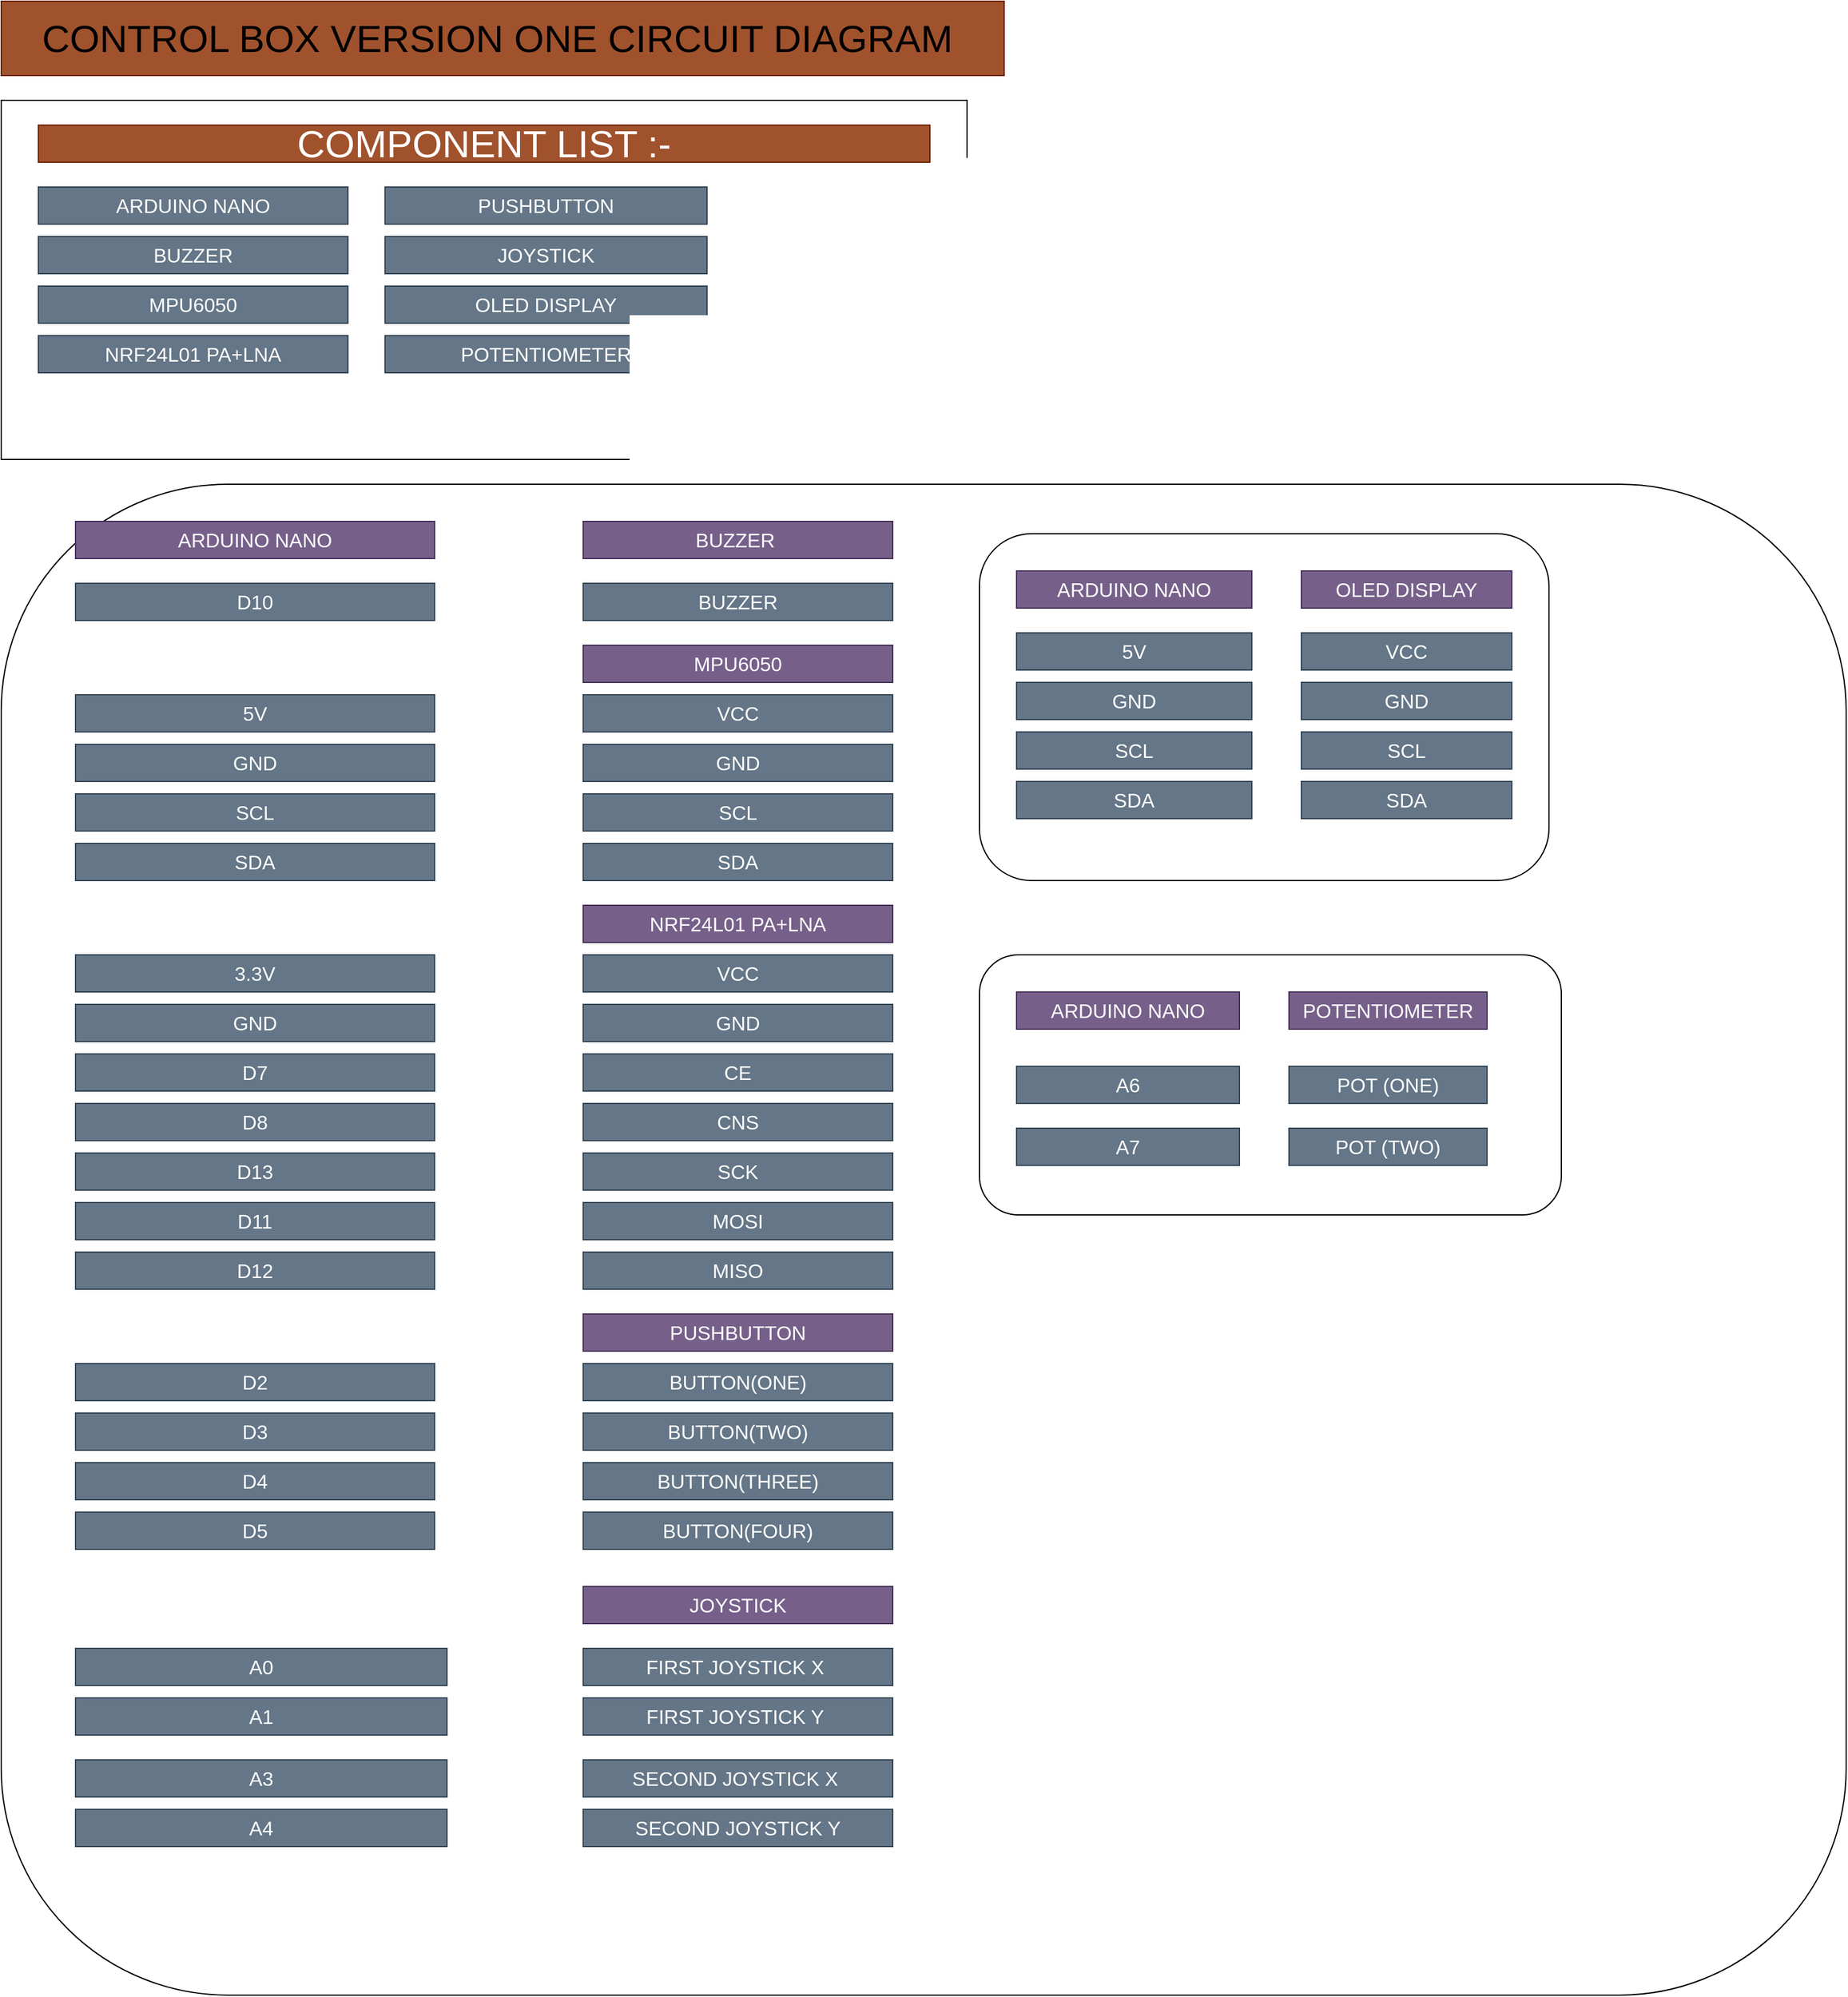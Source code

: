 <mxfile>
    <diagram id="x5oStY-pkUa-8c3lAWK9" name="Page-1">
        <mxGraphModel dx="1064" dy="779" grid="1" gridSize="10" guides="1" tooltips="1" connect="1" arrows="1" fold="1" page="1" pageScale="1" pageWidth="1100" pageHeight="1700" math="0" shadow="0">
            <root>
                <mxCell id="0"/>
                <mxCell id="1" parent="0"/>
                <mxCell id="2" value="" style="rounded=0;whiteSpace=wrap;html=1;fillColor=#a0522d;fontColor=#ffffff;strokeColor=#6D1F00;" vertex="1" parent="1">
                    <mxGeometry x="20" y="10" width="810" height="60" as="geometry"/>
                </mxCell>
                <mxCell id="3" value="CONTROL BOX VERSION ONE CIRCUIT DIAGRAM&amp;nbsp;" style="text;html=1;strokeColor=none;fillColor=none;align=center;verticalAlign=middle;whiteSpace=wrap;rounded=0;fontSize=31;" vertex="1" parent="1">
                    <mxGeometry x="40" y="25" width="770" height="30" as="geometry"/>
                </mxCell>
                <mxCell id="4" value="" style="rounded=0;whiteSpace=wrap;html=1;fontSize=31;" vertex="1" parent="1">
                    <mxGeometry x="20" y="90" width="780" height="290" as="geometry"/>
                </mxCell>
                <mxCell id="5" value="COMPONENT LIST :-" style="text;html=1;strokeColor=#6D1F00;fillColor=#a0522d;align=center;verticalAlign=middle;whiteSpace=wrap;rounded=0;fontSize=31;fontColor=#ffffff;" vertex="1" parent="1">
                    <mxGeometry x="50" y="110" width="720" height="30" as="geometry"/>
                </mxCell>
                <mxCell id="6" value="ARDUINO NANO" style="text;html=1;strokeColor=#314354;fillColor=#647687;align=center;verticalAlign=middle;whiteSpace=wrap;rounded=0;fontSize=16;fontColor=#ffffff;" vertex="1" parent="1">
                    <mxGeometry x="50" y="160" width="250" height="30" as="geometry"/>
                </mxCell>
                <mxCell id="7" value="BUZZER" style="text;html=1;strokeColor=#314354;fillColor=#647687;align=center;verticalAlign=middle;whiteSpace=wrap;rounded=0;fontSize=16;fontColor=#ffffff;" vertex="1" parent="1">
                    <mxGeometry x="50" y="200" width="250" height="30" as="geometry"/>
                </mxCell>
                <mxCell id="8" value="MPU6050" style="text;html=1;strokeColor=#314354;fillColor=#647687;align=center;verticalAlign=middle;whiteSpace=wrap;rounded=0;fontSize=16;fontColor=#ffffff;" vertex="1" parent="1">
                    <mxGeometry x="50" y="240" width="250" height="30" as="geometry"/>
                </mxCell>
                <mxCell id="9" value="NRF24L01 PA+LNA" style="text;html=1;strokeColor=#314354;fillColor=#647687;align=center;verticalAlign=middle;whiteSpace=wrap;rounded=0;fontSize=16;fontColor=#ffffff;" vertex="1" parent="1">
                    <mxGeometry x="50" y="280" width="250" height="30" as="geometry"/>
                </mxCell>
                <mxCell id="10" value="PUSHBUTTON" style="text;html=1;strokeColor=#314354;fillColor=#647687;align=center;verticalAlign=middle;whiteSpace=wrap;rounded=0;fontSize=16;fontColor=#ffffff;" vertex="1" parent="1">
                    <mxGeometry x="330" y="160" width="260" height="30" as="geometry"/>
                </mxCell>
                <mxCell id="11" value="JOYSTICK" style="text;html=1;strokeColor=#314354;fillColor=#647687;align=center;verticalAlign=middle;whiteSpace=wrap;rounded=0;fontSize=16;fontColor=#ffffff;" vertex="1" parent="1">
                    <mxGeometry x="330" y="200" width="260" height="30" as="geometry"/>
                </mxCell>
                <mxCell id="12" value="OLED DISPLAY" style="text;html=1;strokeColor=#314354;fillColor=#647687;align=center;verticalAlign=middle;whiteSpace=wrap;rounded=0;fontSize=16;fontColor=#ffffff;" vertex="1" parent="1">
                    <mxGeometry x="330" y="240" width="260" height="30" as="geometry"/>
                </mxCell>
                <mxCell id="13" value="POTENTIOMETER" style="text;html=1;strokeColor=#314354;fillColor=#647687;align=center;verticalAlign=middle;whiteSpace=wrap;rounded=0;fontSize=16;fontColor=#ffffff;" vertex="1" parent="1">
                    <mxGeometry x="330" y="280" width="260" height="30" as="geometry"/>
                </mxCell>
                <mxCell id="14" value="" style="rounded=1;whiteSpace=wrap;html=1;fontSize=16;" vertex="1" parent="1">
                    <mxGeometry x="20" y="400" width="1490" height="1220" as="geometry"/>
                </mxCell>
                <mxCell id="15" value="ARDUINO NANO" style="text;html=1;strokeColor=#432D57;fillColor=#76608a;align=center;verticalAlign=middle;whiteSpace=wrap;rounded=0;fontSize=16;fontColor=#ffffff;" vertex="1" parent="1">
                    <mxGeometry x="80" y="430" width="290" height="30" as="geometry"/>
                </mxCell>
                <mxCell id="16" value="BUZZER&amp;nbsp;" style="text;html=1;strokeColor=#432D57;fillColor=#76608a;align=center;verticalAlign=middle;whiteSpace=wrap;rounded=0;fontSize=16;fontColor=#ffffff;" vertex="1" parent="1">
                    <mxGeometry x="490" y="430" width="250" height="30" as="geometry"/>
                </mxCell>
                <mxCell id="17" value="BUZZER" style="text;html=1;strokeColor=#314354;fillColor=#647687;align=center;verticalAlign=middle;whiteSpace=wrap;rounded=0;fontSize=16;fontColor=#ffffff;" vertex="1" parent="1">
                    <mxGeometry x="490" y="480" width="250" height="30" as="geometry"/>
                </mxCell>
                <mxCell id="18" value="D10" style="text;html=1;strokeColor=#314354;fillColor=#647687;align=center;verticalAlign=middle;whiteSpace=wrap;rounded=0;fontSize=16;fontColor=#ffffff;" vertex="1" parent="1">
                    <mxGeometry x="80" y="480" width="290" height="30" as="geometry"/>
                </mxCell>
                <mxCell id="19" value="MPU6050" style="text;html=1;strokeColor=#432D57;fillColor=#76608a;align=center;verticalAlign=middle;whiteSpace=wrap;rounded=0;fontSize=16;fontColor=#ffffff;" vertex="1" parent="1">
                    <mxGeometry x="490" y="530" width="250" height="30" as="geometry"/>
                </mxCell>
                <mxCell id="20" value="VCC" style="text;html=1;strokeColor=#314354;fillColor=#647687;align=center;verticalAlign=middle;whiteSpace=wrap;rounded=0;fontSize=16;fontColor=#ffffff;" vertex="1" parent="1">
                    <mxGeometry x="490" y="570" width="250" height="30" as="geometry"/>
                </mxCell>
                <mxCell id="21" value="GND" style="text;html=1;strokeColor=#314354;fillColor=#647687;align=center;verticalAlign=middle;whiteSpace=wrap;rounded=0;fontSize=16;fontColor=#ffffff;" vertex="1" parent="1">
                    <mxGeometry x="490" y="610" width="250" height="30" as="geometry"/>
                </mxCell>
                <mxCell id="22" value="SCL" style="text;html=1;strokeColor=#314354;fillColor=#647687;align=center;verticalAlign=middle;whiteSpace=wrap;rounded=0;fontSize=16;fontColor=#ffffff;" vertex="1" parent="1">
                    <mxGeometry x="490" y="650" width="250" height="30" as="geometry"/>
                </mxCell>
                <mxCell id="23" value="SDA" style="text;html=1;strokeColor=#314354;fillColor=#647687;align=center;verticalAlign=middle;whiteSpace=wrap;rounded=0;fontSize=16;fontColor=#ffffff;" vertex="1" parent="1">
                    <mxGeometry x="490" y="690" width="250" height="30" as="geometry"/>
                </mxCell>
                <mxCell id="24" value="5V" style="text;html=1;strokeColor=#314354;fillColor=#647687;align=center;verticalAlign=middle;whiteSpace=wrap;rounded=0;fontSize=16;fontColor=#ffffff;" vertex="1" parent="1">
                    <mxGeometry x="80" y="570" width="290" height="30" as="geometry"/>
                </mxCell>
                <mxCell id="25" value="GND" style="text;html=1;strokeColor=#314354;fillColor=#647687;align=center;verticalAlign=middle;whiteSpace=wrap;rounded=0;fontSize=16;fontColor=#ffffff;" vertex="1" parent="1">
                    <mxGeometry x="80" y="610" width="290" height="30" as="geometry"/>
                </mxCell>
                <mxCell id="26" value="SCL" style="text;html=1;strokeColor=#314354;fillColor=#647687;align=center;verticalAlign=middle;whiteSpace=wrap;rounded=0;fontSize=16;fontColor=#ffffff;" vertex="1" parent="1">
                    <mxGeometry x="80" y="650" width="290" height="30" as="geometry"/>
                </mxCell>
                <mxCell id="27" value="SDA" style="text;html=1;strokeColor=#314354;fillColor=#647687;align=center;verticalAlign=middle;whiteSpace=wrap;rounded=0;fontSize=16;fontColor=#ffffff;" vertex="1" parent="1">
                    <mxGeometry x="80" y="690" width="290" height="30" as="geometry"/>
                </mxCell>
                <mxCell id="28" value="NRF24L01 PA+LNA" style="text;html=1;strokeColor=#432D57;fillColor=#76608a;align=center;verticalAlign=middle;whiteSpace=wrap;rounded=0;fontSize=16;fontColor=#ffffff;" vertex="1" parent="1">
                    <mxGeometry x="490" y="740" width="250" height="30" as="geometry"/>
                </mxCell>
                <mxCell id="29" value="VCC" style="text;html=1;strokeColor=#314354;fillColor=#647687;align=center;verticalAlign=middle;whiteSpace=wrap;rounded=0;fontSize=16;fontColor=#ffffff;" vertex="1" parent="1">
                    <mxGeometry x="490" y="780" width="250" height="30" as="geometry"/>
                </mxCell>
                <mxCell id="30" value="GND" style="text;html=1;strokeColor=#314354;fillColor=#647687;align=center;verticalAlign=middle;whiteSpace=wrap;rounded=0;fontSize=16;fontColor=#ffffff;" vertex="1" parent="1">
                    <mxGeometry x="490" y="820" width="250" height="30" as="geometry"/>
                </mxCell>
                <mxCell id="31" value="CE" style="text;html=1;strokeColor=#314354;fillColor=#647687;align=center;verticalAlign=middle;whiteSpace=wrap;rounded=0;fontSize=16;fontColor=#ffffff;" vertex="1" parent="1">
                    <mxGeometry x="490" y="860" width="250" height="30" as="geometry"/>
                </mxCell>
                <mxCell id="32" value="CNS" style="text;html=1;strokeColor=#314354;fillColor=#647687;align=center;verticalAlign=middle;whiteSpace=wrap;rounded=0;fontSize=16;fontColor=#ffffff;" vertex="1" parent="1">
                    <mxGeometry x="490" y="900" width="250" height="30" as="geometry"/>
                </mxCell>
                <mxCell id="33" value="SCK" style="text;html=1;strokeColor=#314354;fillColor=#647687;align=center;verticalAlign=middle;whiteSpace=wrap;rounded=0;fontSize=16;fontColor=#ffffff;" vertex="1" parent="1">
                    <mxGeometry x="490" y="940" width="250" height="30" as="geometry"/>
                </mxCell>
                <mxCell id="34" value="MOSI" style="text;html=1;strokeColor=#314354;fillColor=#647687;align=center;verticalAlign=middle;whiteSpace=wrap;rounded=0;fontSize=16;fontColor=#ffffff;" vertex="1" parent="1">
                    <mxGeometry x="490" y="980" width="250" height="30" as="geometry"/>
                </mxCell>
                <mxCell id="35" value="MISO" style="text;html=1;strokeColor=#314354;fillColor=#647687;align=center;verticalAlign=middle;whiteSpace=wrap;rounded=0;fontSize=16;fontColor=#ffffff;" vertex="1" parent="1">
                    <mxGeometry x="490" y="1020" width="250" height="30" as="geometry"/>
                </mxCell>
                <mxCell id="36" value="3.3V" style="text;html=1;strokeColor=#314354;fillColor=#647687;align=center;verticalAlign=middle;whiteSpace=wrap;rounded=0;fontSize=16;fontColor=#ffffff;" vertex="1" parent="1">
                    <mxGeometry x="80" y="780" width="290" height="30" as="geometry"/>
                </mxCell>
                <mxCell id="37" value="GND" style="text;html=1;strokeColor=#314354;fillColor=#647687;align=center;verticalAlign=middle;whiteSpace=wrap;rounded=0;fontSize=16;fontColor=#ffffff;" vertex="1" parent="1">
                    <mxGeometry x="80" y="820" width="290" height="30" as="geometry"/>
                </mxCell>
                <mxCell id="38" value="D7" style="text;html=1;strokeColor=#314354;fillColor=#647687;align=center;verticalAlign=middle;whiteSpace=wrap;rounded=0;fontSize=16;fontColor=#ffffff;" vertex="1" parent="1">
                    <mxGeometry x="80" y="860" width="290" height="30" as="geometry"/>
                </mxCell>
                <mxCell id="39" value="D8" style="text;html=1;strokeColor=#314354;fillColor=#647687;align=center;verticalAlign=middle;whiteSpace=wrap;rounded=0;fontSize=16;fontColor=#ffffff;" vertex="1" parent="1">
                    <mxGeometry x="80" y="900" width="290" height="30" as="geometry"/>
                </mxCell>
                <mxCell id="40" value="D13" style="text;html=1;strokeColor=#314354;fillColor=#647687;align=center;verticalAlign=middle;whiteSpace=wrap;rounded=0;fontSize=16;fontColor=#ffffff;" vertex="1" parent="1">
                    <mxGeometry x="80" y="940" width="290" height="30" as="geometry"/>
                </mxCell>
                <mxCell id="41" value="D11" style="text;html=1;strokeColor=#314354;fillColor=#647687;align=center;verticalAlign=middle;whiteSpace=wrap;rounded=0;fontSize=16;fontColor=#ffffff;" vertex="1" parent="1">
                    <mxGeometry x="80" y="980" width="290" height="30" as="geometry"/>
                </mxCell>
                <mxCell id="42" value="D12" style="text;html=1;strokeColor=#314354;fillColor=#647687;align=center;verticalAlign=middle;whiteSpace=wrap;rounded=0;fontSize=16;fontColor=#ffffff;" vertex="1" parent="1">
                    <mxGeometry x="80" y="1020" width="290" height="30" as="geometry"/>
                </mxCell>
                <mxCell id="43" value="PUSHBUTTON" style="text;html=1;strokeColor=#432D57;fillColor=#76608a;align=center;verticalAlign=middle;whiteSpace=wrap;rounded=0;fontSize=16;fontColor=#ffffff;" vertex="1" parent="1">
                    <mxGeometry x="490" y="1070" width="250" height="30" as="geometry"/>
                </mxCell>
                <mxCell id="44" value="BUTTON(ONE)" style="text;html=1;strokeColor=#314354;fillColor=#647687;align=center;verticalAlign=middle;whiteSpace=wrap;rounded=0;fontSize=16;fontColor=#ffffff;" vertex="1" parent="1">
                    <mxGeometry x="490" y="1110" width="250" height="30" as="geometry"/>
                </mxCell>
                <mxCell id="45" value="BUTTON(TWO)" style="text;html=1;strokeColor=#314354;fillColor=#647687;align=center;verticalAlign=middle;whiteSpace=wrap;rounded=0;fontSize=16;fontColor=#ffffff;" vertex="1" parent="1">
                    <mxGeometry x="490" y="1150" width="250" height="30" as="geometry"/>
                </mxCell>
                <mxCell id="48" value="BUTTON(THREE)" style="text;html=1;strokeColor=#314354;fillColor=#647687;align=center;verticalAlign=middle;whiteSpace=wrap;rounded=0;fontSize=16;fontColor=#ffffff;" vertex="1" parent="1">
                    <mxGeometry x="490" y="1190" width="250" height="30" as="geometry"/>
                </mxCell>
                <mxCell id="49" value="BUTTON(FOUR)" style="text;html=1;strokeColor=#314354;fillColor=#647687;align=center;verticalAlign=middle;whiteSpace=wrap;rounded=0;fontSize=16;fontColor=#ffffff;" vertex="1" parent="1">
                    <mxGeometry x="490" y="1230" width="250" height="30" as="geometry"/>
                </mxCell>
                <mxCell id="50" value="D2" style="text;html=1;strokeColor=#314354;fillColor=#647687;align=center;verticalAlign=middle;whiteSpace=wrap;rounded=0;fontSize=16;fontColor=#ffffff;" vertex="1" parent="1">
                    <mxGeometry x="80" y="1110" width="290" height="30" as="geometry"/>
                </mxCell>
                <mxCell id="51" value="D3" style="text;html=1;strokeColor=#314354;fillColor=#647687;align=center;verticalAlign=middle;whiteSpace=wrap;rounded=0;fontSize=16;fontColor=#ffffff;" vertex="1" parent="1">
                    <mxGeometry x="80" y="1150" width="290" height="30" as="geometry"/>
                </mxCell>
                <mxCell id="52" value="D4" style="text;html=1;strokeColor=#314354;fillColor=#647687;align=center;verticalAlign=middle;whiteSpace=wrap;rounded=0;fontSize=16;fontColor=#ffffff;" vertex="1" parent="1">
                    <mxGeometry x="80" y="1190" width="290" height="30" as="geometry"/>
                </mxCell>
                <mxCell id="53" value="D5" style="text;html=1;strokeColor=#314354;fillColor=#647687;align=center;verticalAlign=middle;whiteSpace=wrap;rounded=0;fontSize=16;fontColor=#ffffff;" vertex="1" parent="1">
                    <mxGeometry x="80" y="1230" width="290" height="30" as="geometry"/>
                </mxCell>
                <mxCell id="55" value="JOYSTICK" style="text;html=1;strokeColor=#432D57;fillColor=#76608a;align=center;verticalAlign=middle;whiteSpace=wrap;rounded=0;fontSize=16;fontColor=#ffffff;" vertex="1" parent="1">
                    <mxGeometry x="490" y="1290" width="250" height="30" as="geometry"/>
                </mxCell>
                <mxCell id="56" value="FIRST JOYSTICK X&amp;nbsp;" style="text;html=1;strokeColor=#314354;fillColor=#647687;align=center;verticalAlign=middle;whiteSpace=wrap;rounded=0;fontSize=16;fontColor=#ffffff;" vertex="1" parent="1">
                    <mxGeometry x="490" y="1340" width="250" height="30" as="geometry"/>
                </mxCell>
                <mxCell id="59" value="FIRST JOYSTICK Y&amp;nbsp;" style="text;html=1;strokeColor=#314354;fillColor=#647687;align=center;verticalAlign=middle;whiteSpace=wrap;rounded=0;fontSize=16;fontColor=#ffffff;" vertex="1" parent="1">
                    <mxGeometry x="490" y="1380" width="250" height="30" as="geometry"/>
                </mxCell>
                <mxCell id="60" value="SECOND JOYSTICK X&amp;nbsp;" style="text;html=1;strokeColor=#314354;fillColor=#647687;align=center;verticalAlign=middle;whiteSpace=wrap;rounded=0;fontSize=16;fontColor=#ffffff;" vertex="1" parent="1">
                    <mxGeometry x="490" y="1430" width="250" height="30" as="geometry"/>
                </mxCell>
                <mxCell id="63" value="SECOND JOYSTICK Y" style="text;html=1;strokeColor=#314354;fillColor=#647687;align=center;verticalAlign=middle;whiteSpace=wrap;rounded=0;fontSize=16;fontColor=#ffffff;" vertex="1" parent="1">
                    <mxGeometry x="490" y="1470" width="250" height="30" as="geometry"/>
                </mxCell>
                <mxCell id="64" value="A0" style="text;html=1;strokeColor=#314354;fillColor=#647687;align=center;verticalAlign=middle;whiteSpace=wrap;rounded=0;fontSize=16;fontColor=#ffffff;" vertex="1" parent="1">
                    <mxGeometry x="80" y="1340" width="300" height="30" as="geometry"/>
                </mxCell>
                <mxCell id="65" value="A1" style="text;html=1;strokeColor=#314354;fillColor=#647687;align=center;verticalAlign=middle;whiteSpace=wrap;rounded=0;fontSize=16;fontColor=#ffffff;" vertex="1" parent="1">
                    <mxGeometry x="80" y="1380" width="300" height="30" as="geometry"/>
                </mxCell>
                <mxCell id="66" value="A3" style="text;html=1;strokeColor=#314354;fillColor=#647687;align=center;verticalAlign=middle;whiteSpace=wrap;rounded=0;fontSize=16;fontColor=#ffffff;" vertex="1" parent="1">
                    <mxGeometry x="80" y="1430" width="300" height="30" as="geometry"/>
                </mxCell>
                <mxCell id="67" value="A4" style="text;html=1;strokeColor=#314354;fillColor=#647687;align=center;verticalAlign=middle;whiteSpace=wrap;rounded=0;fontSize=16;fontColor=#ffffff;" vertex="1" parent="1">
                    <mxGeometry x="80" y="1470" width="300" height="30" as="geometry"/>
                </mxCell>
                <mxCell id="68" value="" style="rounded=1;whiteSpace=wrap;html=1;fontSize=16;" vertex="1" parent="1">
                    <mxGeometry x="810" y="440" width="460" height="280" as="geometry"/>
                </mxCell>
                <mxCell id="69" value="ARDUINO NANO" style="text;html=1;strokeColor=#432D57;fillColor=#76608a;align=center;verticalAlign=middle;whiteSpace=wrap;rounded=0;fontSize=16;fontColor=#ffffff;" vertex="1" parent="1">
                    <mxGeometry x="840" y="470" width="190" height="30" as="geometry"/>
                </mxCell>
                <mxCell id="70" value="OLED DISPLAY" style="text;html=1;strokeColor=#432D57;fillColor=#76608a;align=center;verticalAlign=middle;whiteSpace=wrap;rounded=0;fontSize=16;fontColor=#ffffff;" vertex="1" parent="1">
                    <mxGeometry x="1070" y="470" width="170" height="30" as="geometry"/>
                </mxCell>
                <mxCell id="71" value="VCC" style="text;html=1;strokeColor=#314354;fillColor=#647687;align=center;verticalAlign=middle;whiteSpace=wrap;rounded=0;fontSize=16;fontColor=#ffffff;" vertex="1" parent="1">
                    <mxGeometry x="1070" y="520" width="170" height="30" as="geometry"/>
                </mxCell>
                <mxCell id="72" value="GND" style="text;html=1;strokeColor=#314354;fillColor=#647687;align=center;verticalAlign=middle;whiteSpace=wrap;rounded=0;fontSize=16;fontColor=#ffffff;" vertex="1" parent="1">
                    <mxGeometry x="1070" y="560" width="170" height="30" as="geometry"/>
                </mxCell>
                <mxCell id="73" value="SCL" style="text;html=1;strokeColor=#314354;fillColor=#647687;align=center;verticalAlign=middle;whiteSpace=wrap;rounded=0;fontSize=16;fontColor=#ffffff;" vertex="1" parent="1">
                    <mxGeometry x="1070" y="600" width="170" height="30" as="geometry"/>
                </mxCell>
                <mxCell id="74" value="SDA" style="text;html=1;strokeColor=#314354;fillColor=#647687;align=center;verticalAlign=middle;whiteSpace=wrap;rounded=0;fontSize=16;fontColor=#ffffff;" vertex="1" parent="1">
                    <mxGeometry x="1070" y="640" width="170" height="30" as="geometry"/>
                </mxCell>
                <mxCell id="75" value="5V" style="text;html=1;strokeColor=#314354;fillColor=#647687;align=center;verticalAlign=middle;whiteSpace=wrap;rounded=0;fontSize=16;fontColor=#ffffff;" vertex="1" parent="1">
                    <mxGeometry x="840" y="520" width="190" height="30" as="geometry"/>
                </mxCell>
                <mxCell id="76" value="GND" style="text;html=1;strokeColor=#314354;fillColor=#647687;align=center;verticalAlign=middle;whiteSpace=wrap;rounded=0;fontSize=16;fontColor=#ffffff;" vertex="1" parent="1">
                    <mxGeometry x="840" y="560" width="190" height="30" as="geometry"/>
                </mxCell>
                <mxCell id="77" value="SCL" style="text;html=1;strokeColor=#314354;fillColor=#647687;align=center;verticalAlign=middle;whiteSpace=wrap;rounded=0;fontSize=16;fontColor=#ffffff;" vertex="1" parent="1">
                    <mxGeometry x="840" y="600" width="190" height="30" as="geometry"/>
                </mxCell>
                <mxCell id="78" value="SDA" style="text;html=1;strokeColor=#314354;fillColor=#647687;align=center;verticalAlign=middle;whiteSpace=wrap;rounded=0;fontSize=16;fontColor=#ffffff;" vertex="1" parent="1">
                    <mxGeometry x="840" y="640" width="190" height="30" as="geometry"/>
                </mxCell>
                <mxCell id="79" value="" style="rounded=1;whiteSpace=wrap;html=1;fontSize=16;" vertex="1" parent="1">
                    <mxGeometry x="810" y="780" width="470" height="210" as="geometry"/>
                </mxCell>
                <mxCell id="80" value="ARDUINO NANO" style="text;html=1;strokeColor=#432D57;fillColor=#76608a;align=center;verticalAlign=middle;whiteSpace=wrap;rounded=0;fontSize=16;fontColor=#ffffff;" vertex="1" parent="1">
                    <mxGeometry x="840" y="810" width="180" height="30" as="geometry"/>
                </mxCell>
                <mxCell id="81" value="POTENTIOMETER" style="text;html=1;strokeColor=#432D57;fillColor=#76608a;align=center;verticalAlign=middle;whiteSpace=wrap;rounded=0;fontSize=16;fontColor=#ffffff;" vertex="1" parent="1">
                    <mxGeometry x="1060" y="810" width="160" height="30" as="geometry"/>
                </mxCell>
                <mxCell id="83" value="POT (ONE)" style="text;html=1;strokeColor=#314354;fillColor=#647687;align=center;verticalAlign=middle;whiteSpace=wrap;rounded=0;fontSize=16;fontColor=#ffffff;" vertex="1" parent="1">
                    <mxGeometry x="1060" y="870" width="160" height="30" as="geometry"/>
                </mxCell>
                <mxCell id="84" value="POT (TWO)" style="text;html=1;strokeColor=#314354;fillColor=#647687;align=center;verticalAlign=middle;whiteSpace=wrap;rounded=0;fontSize=16;fontColor=#ffffff;" vertex="1" parent="1">
                    <mxGeometry x="1060" y="920" width="160" height="30" as="geometry"/>
                </mxCell>
                <mxCell id="85" value="A6" style="text;html=1;strokeColor=#314354;fillColor=#647687;align=center;verticalAlign=middle;whiteSpace=wrap;rounded=0;fontSize=16;fontColor=#ffffff;" vertex="1" parent="1">
                    <mxGeometry x="840" y="870" width="180" height="30" as="geometry"/>
                </mxCell>
                <mxCell id="86" value="A7" style="text;html=1;strokeColor=#314354;fillColor=#647687;align=center;verticalAlign=middle;whiteSpace=wrap;rounded=0;fontSize=16;fontColor=#ffffff;" vertex="1" parent="1">
                    <mxGeometry x="840" y="920" width="180" height="30" as="geometry"/>
                </mxCell>
            </root>
        </mxGraphModel>
    </diagram>
</mxfile>